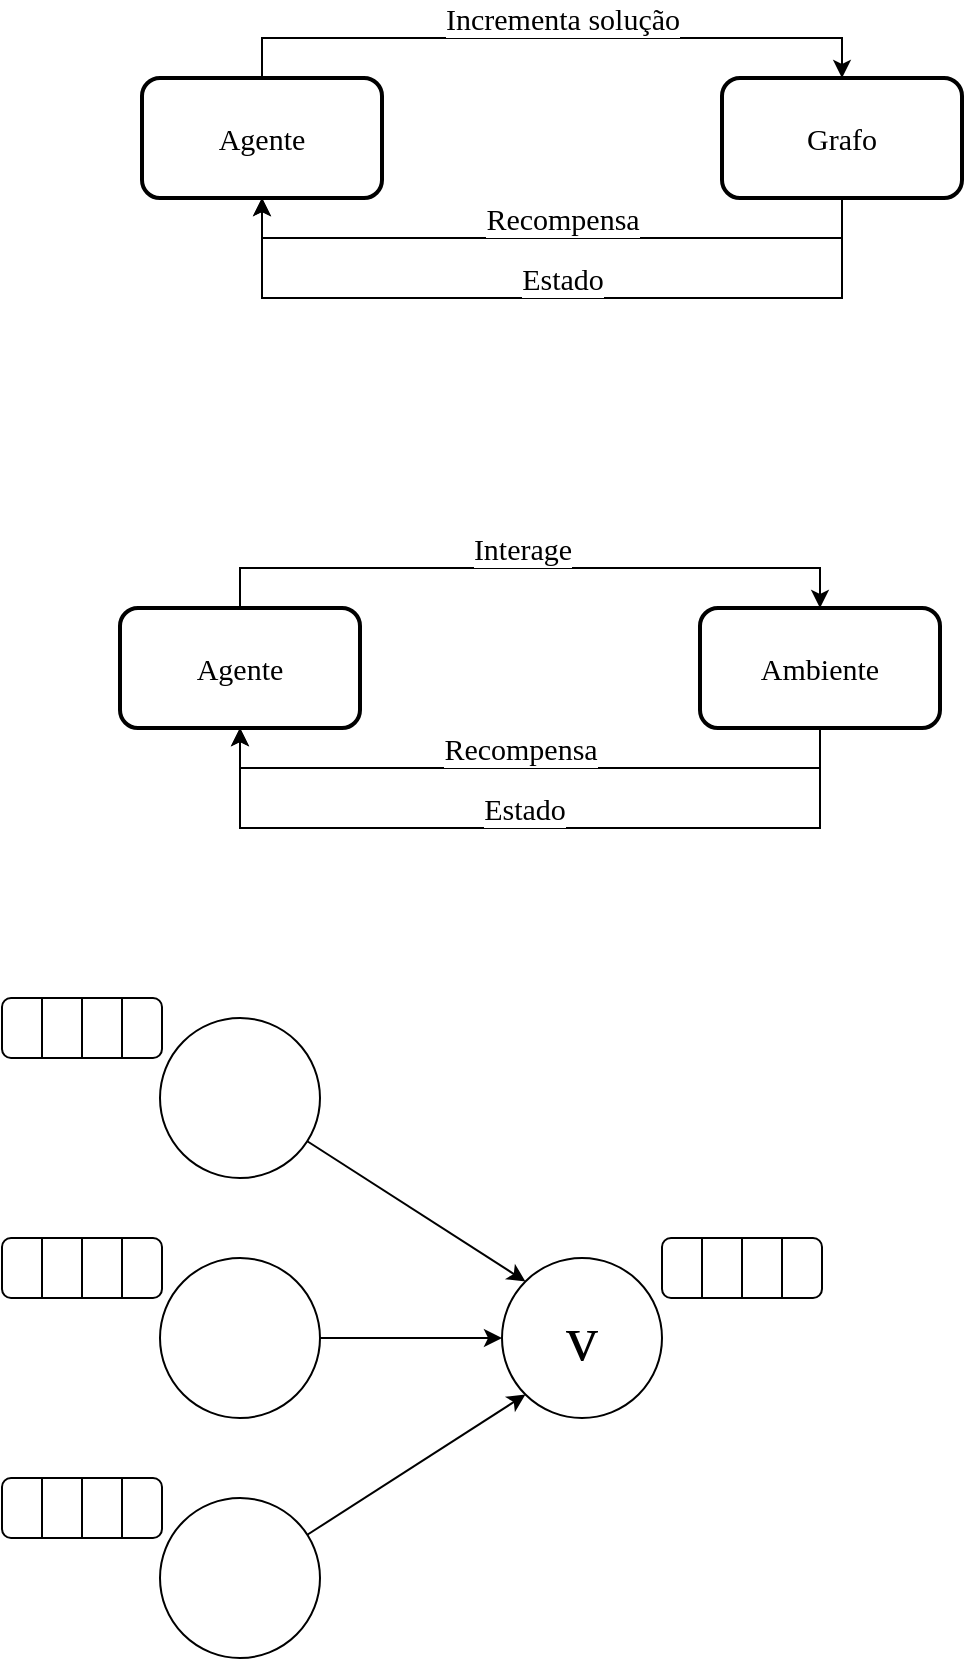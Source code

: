 <mxfile version="28.1.2">
  <diagram name="Page-1" id="2i1mK6InMXPL2LsYngwx">
    <mxGraphModel dx="1186" dy="864" grid="1" gridSize="10" guides="1" tooltips="1" connect="1" arrows="1" fold="1" page="1" pageScale="1" pageWidth="827" pageHeight="1169" math="0" shadow="0">
      <root>
        <mxCell id="0" />
        <mxCell id="1" parent="0" />
        <mxCell id="JUuz6orLKMEw3ZamBeSm-3" style="edgeStyle=orthogonalEdgeStyle;rounded=0;orthogonalLoop=1;jettySize=auto;html=1;entryX=0.5;entryY=0;entryDx=0;entryDy=0;fontFamily=Times New Roman;fontSize=15;" parent="1" source="JUuz6orLKMEw3ZamBeSm-1" target="JUuz6orLKMEw3ZamBeSm-2" edge="1">
          <mxGeometry relative="1" as="geometry">
            <Array as="points">
              <mxPoint x="280" y="320" />
              <mxPoint x="570" y="320" />
            </Array>
          </mxGeometry>
        </mxCell>
        <mxCell id="JUuz6orLKMEw3ZamBeSm-4" value="Incrementa solução" style="edgeLabel;html=1;align=center;verticalAlign=middle;resizable=0;points=[];fontFamily=Times New Roman;fontSize=15;" parent="JUuz6orLKMEw3ZamBeSm-3" vertex="1" connectable="0">
          <mxGeometry x="-0.006" y="-1" relative="1" as="geometry">
            <mxPoint x="6" y="-11" as="offset" />
          </mxGeometry>
        </mxCell>
        <mxCell id="JUuz6orLKMEw3ZamBeSm-1" value="Agente" style="rounded=1;whiteSpace=wrap;html=1;strokeWidth=2;fontFamily=Times New Roman;fontSize=15;" parent="1" vertex="1">
          <mxGeometry x="220" y="340" width="120" height="60" as="geometry" />
        </mxCell>
        <mxCell id="JUuz6orLKMEw3ZamBeSm-5" style="edgeStyle=orthogonalEdgeStyle;rounded=0;orthogonalLoop=1;jettySize=auto;html=1;entryX=0.5;entryY=1;entryDx=0;entryDy=0;fontFamily=Times New Roman;fontSize=15;" parent="1" source="JUuz6orLKMEw3ZamBeSm-2" target="JUuz6orLKMEw3ZamBeSm-1" edge="1">
          <mxGeometry relative="1" as="geometry">
            <Array as="points">
              <mxPoint x="570" y="420" />
              <mxPoint x="280" y="420" />
            </Array>
          </mxGeometry>
        </mxCell>
        <mxCell id="JUuz6orLKMEw3ZamBeSm-6" value="Recompensa" style="edgeLabel;html=1;align=center;verticalAlign=middle;resizable=0;points=[];fontFamily=Times New Roman;fontSize=15;" parent="JUuz6orLKMEw3ZamBeSm-5" vertex="1" connectable="0">
          <mxGeometry x="-0.056" y="1" relative="1" as="geometry">
            <mxPoint x="-4" y="-11" as="offset" />
          </mxGeometry>
        </mxCell>
        <mxCell id="JUuz6orLKMEw3ZamBeSm-2" value="Grafo" style="rounded=1;whiteSpace=wrap;html=1;strokeWidth=2;fontFamily=Times New Roman;fontSize=15;" parent="1" vertex="1">
          <mxGeometry x="510" y="340" width="120" height="60" as="geometry" />
        </mxCell>
        <mxCell id="JUuz6orLKMEw3ZamBeSm-7" style="edgeStyle=orthogonalEdgeStyle;rounded=0;orthogonalLoop=1;jettySize=auto;html=1;entryX=0.5;entryY=1;entryDx=0;entryDy=0;exitX=0.5;exitY=1;exitDx=0;exitDy=0;fontFamily=Times New Roman;fontSize=15;" parent="1" source="JUuz6orLKMEw3ZamBeSm-2" target="JUuz6orLKMEw3ZamBeSm-1" edge="1">
          <mxGeometry relative="1" as="geometry">
            <mxPoint x="570" y="420" as="sourcePoint" />
            <mxPoint x="280" y="420" as="targetPoint" />
            <Array as="points">
              <mxPoint x="570" y="450" />
              <mxPoint x="280" y="450" />
            </Array>
          </mxGeometry>
        </mxCell>
        <mxCell id="JUuz6orLKMEw3ZamBeSm-8" value="Estado" style="edgeLabel;html=1;align=center;verticalAlign=middle;resizable=0;points=[];fontFamily=Times New Roman;fontSize=15;" parent="JUuz6orLKMEw3ZamBeSm-7" vertex="1" connectable="0">
          <mxGeometry x="-0.056" y="1" relative="1" as="geometry">
            <mxPoint x="-6" y="-11" as="offset" />
          </mxGeometry>
        </mxCell>
        <mxCell id="KW5WF26nbx8zZvVIEH4P-1" style="edgeStyle=orthogonalEdgeStyle;rounded=0;orthogonalLoop=1;jettySize=auto;html=1;entryX=0.5;entryY=0;entryDx=0;entryDy=0;fontFamily=Times New Roman;fontSize=15;" parent="1" source="KW5WF26nbx8zZvVIEH4P-3" target="KW5WF26nbx8zZvVIEH4P-6" edge="1">
          <mxGeometry relative="1" as="geometry">
            <Array as="points">
              <mxPoint x="269" y="585" />
              <mxPoint x="559" y="585" />
            </Array>
          </mxGeometry>
        </mxCell>
        <mxCell id="KW5WF26nbx8zZvVIEH4P-2" value="Interage" style="edgeLabel;html=1;align=center;verticalAlign=middle;resizable=0;points=[];fontFamily=Times New Roman;fontSize=15;" parent="KW5WF26nbx8zZvVIEH4P-1" vertex="1" connectable="0">
          <mxGeometry x="-0.006" y="-1" relative="1" as="geometry">
            <mxPoint x="-3" y="-11" as="offset" />
          </mxGeometry>
        </mxCell>
        <mxCell id="KW5WF26nbx8zZvVIEH4P-3" value="Agente" style="rounded=1;whiteSpace=wrap;html=1;strokeWidth=2;fontFamily=Times New Roman;fontSize=15;" parent="1" vertex="1">
          <mxGeometry x="209" y="605" width="120" height="60" as="geometry" />
        </mxCell>
        <mxCell id="KW5WF26nbx8zZvVIEH4P-4" style="edgeStyle=orthogonalEdgeStyle;rounded=0;orthogonalLoop=1;jettySize=auto;html=1;entryX=0.5;entryY=1;entryDx=0;entryDy=0;fontFamily=Times New Roman;fontSize=15;" parent="1" source="KW5WF26nbx8zZvVIEH4P-6" target="KW5WF26nbx8zZvVIEH4P-3" edge="1">
          <mxGeometry relative="1" as="geometry">
            <Array as="points">
              <mxPoint x="559" y="685" />
              <mxPoint x="269" y="685" />
            </Array>
          </mxGeometry>
        </mxCell>
        <mxCell id="KW5WF26nbx8zZvVIEH4P-5" value="Recompensa" style="edgeLabel;html=1;align=center;verticalAlign=middle;resizable=0;points=[];fontFamily=Times New Roman;fontSize=15;" parent="KW5WF26nbx8zZvVIEH4P-4" vertex="1" connectable="0">
          <mxGeometry x="-0.056" y="1" relative="1" as="geometry">
            <mxPoint x="-14" y="-11" as="offset" />
          </mxGeometry>
        </mxCell>
        <mxCell id="KW5WF26nbx8zZvVIEH4P-6" value="Ambiente" style="rounded=1;whiteSpace=wrap;html=1;strokeWidth=2;fontFamily=Times New Roman;fontSize=15;" parent="1" vertex="1">
          <mxGeometry x="499" y="605" width="120" height="60" as="geometry" />
        </mxCell>
        <mxCell id="KW5WF26nbx8zZvVIEH4P-7" style="edgeStyle=orthogonalEdgeStyle;rounded=0;orthogonalLoop=1;jettySize=auto;html=1;entryX=0.5;entryY=1;entryDx=0;entryDy=0;exitX=0.5;exitY=1;exitDx=0;exitDy=0;fontFamily=Times New Roman;fontSize=15;" parent="1" source="KW5WF26nbx8zZvVIEH4P-6" target="KW5WF26nbx8zZvVIEH4P-3" edge="1">
          <mxGeometry relative="1" as="geometry">
            <mxPoint x="559" y="685" as="sourcePoint" />
            <mxPoint x="269" y="685" as="targetPoint" />
            <Array as="points">
              <mxPoint x="559" y="715" />
              <mxPoint x="269" y="715" />
            </Array>
          </mxGeometry>
        </mxCell>
        <mxCell id="KW5WF26nbx8zZvVIEH4P-8" value="Estado" style="edgeLabel;html=1;align=center;verticalAlign=middle;resizable=0;points=[];fontFamily=Times New Roman;fontSize=15;" parent="KW5WF26nbx8zZvVIEH4P-7" vertex="1" connectable="0">
          <mxGeometry x="-0.056" y="1" relative="1" as="geometry">
            <mxPoint x="-14" y="-11" as="offset" />
          </mxGeometry>
        </mxCell>
        <mxCell id="KW5WF26nbx8zZvVIEH4P-9" value="&lt;font style=&quot;font-size: 32px;&quot; face=&quot;Times New Roman&quot;&gt;v&lt;/font&gt;" style="ellipse;whiteSpace=wrap;html=1;aspect=fixed;" parent="1" vertex="1">
          <mxGeometry x="400" y="930" width="80" height="80" as="geometry" />
        </mxCell>
        <mxCell id="KW5WF26nbx8zZvVIEH4P-29" style="rounded=0;orthogonalLoop=1;jettySize=auto;html=1;entryX=0;entryY=0;entryDx=0;entryDy=0;" parent="1" source="KW5WF26nbx8zZvVIEH4P-10" target="KW5WF26nbx8zZvVIEH4P-9" edge="1">
          <mxGeometry relative="1" as="geometry" />
        </mxCell>
        <mxCell id="KW5WF26nbx8zZvVIEH4P-10" value="" style="ellipse;whiteSpace=wrap;html=1;aspect=fixed;" parent="1" vertex="1">
          <mxGeometry x="229" y="810" width="80" height="80" as="geometry" />
        </mxCell>
        <mxCell id="KW5WF26nbx8zZvVIEH4P-30" style="rounded=0;orthogonalLoop=1;jettySize=auto;html=1;entryX=0;entryY=0.5;entryDx=0;entryDy=0;" parent="1" source="KW5WF26nbx8zZvVIEH4P-11" target="KW5WF26nbx8zZvVIEH4P-9" edge="1">
          <mxGeometry relative="1" as="geometry" />
        </mxCell>
        <mxCell id="KW5WF26nbx8zZvVIEH4P-11" value="" style="ellipse;whiteSpace=wrap;html=1;aspect=fixed;" parent="1" vertex="1">
          <mxGeometry x="229" y="930" width="80" height="80" as="geometry" />
        </mxCell>
        <mxCell id="KW5WF26nbx8zZvVIEH4P-31" style="rounded=0;orthogonalLoop=1;jettySize=auto;html=1;entryX=0;entryY=1;entryDx=0;entryDy=0;" parent="1" source="KW5WF26nbx8zZvVIEH4P-12" target="KW5WF26nbx8zZvVIEH4P-9" edge="1">
          <mxGeometry relative="1" as="geometry" />
        </mxCell>
        <mxCell id="KW5WF26nbx8zZvVIEH4P-12" value="" style="ellipse;whiteSpace=wrap;html=1;aspect=fixed;" parent="1" vertex="1">
          <mxGeometry x="229" y="1050" width="80" height="80" as="geometry" />
        </mxCell>
        <mxCell id="KW5WF26nbx8zZvVIEH4P-18" value="" style="group" parent="1" vertex="1" connectable="0">
          <mxGeometry x="150" y="800" width="80" height="30" as="geometry" />
        </mxCell>
        <mxCell id="KW5WF26nbx8zZvVIEH4P-13" value="" style="rounded=1;whiteSpace=wrap;html=1;" parent="KW5WF26nbx8zZvVIEH4P-18" vertex="1">
          <mxGeometry width="80" height="30" as="geometry" />
        </mxCell>
        <mxCell id="KW5WF26nbx8zZvVIEH4P-14" value="" style="endArrow=none;html=1;rounded=0;exitX=0.25;exitY=1;exitDx=0;exitDy=0;entryX=0.25;entryY=0;entryDx=0;entryDy=0;" parent="KW5WF26nbx8zZvVIEH4P-18" source="KW5WF26nbx8zZvVIEH4P-13" target="KW5WF26nbx8zZvVIEH4P-13" edge="1">
          <mxGeometry width="50" height="50" relative="1" as="geometry">
            <mxPoint x="-31" y="50" as="sourcePoint" />
            <mxPoint x="19" as="targetPoint" />
          </mxGeometry>
        </mxCell>
        <mxCell id="KW5WF26nbx8zZvVIEH4P-15" value="" style="endArrow=none;html=1;rounded=0;exitX=0.25;exitY=1;exitDx=0;exitDy=0;entryX=0.25;entryY=0;entryDx=0;entryDy=0;" parent="KW5WF26nbx8zZvVIEH4P-18" edge="1">
          <mxGeometry width="50" height="50" relative="1" as="geometry">
            <mxPoint x="40" y="30" as="sourcePoint" />
            <mxPoint x="40" as="targetPoint" />
          </mxGeometry>
        </mxCell>
        <mxCell id="KW5WF26nbx8zZvVIEH4P-16" value="" style="endArrow=none;html=1;rounded=0;exitX=0.25;exitY=1;exitDx=0;exitDy=0;entryX=0.25;entryY=0;entryDx=0;entryDy=0;" parent="KW5WF26nbx8zZvVIEH4P-18" edge="1">
          <mxGeometry width="50" height="50" relative="1" as="geometry">
            <mxPoint x="60" y="30" as="sourcePoint" />
            <mxPoint x="60" as="targetPoint" />
          </mxGeometry>
        </mxCell>
        <mxCell id="KW5WF26nbx8zZvVIEH4P-19" value="" style="group" parent="1" vertex="1" connectable="0">
          <mxGeometry x="150" y="920" width="80" height="30" as="geometry" />
        </mxCell>
        <mxCell id="KW5WF26nbx8zZvVIEH4P-20" value="" style="rounded=1;whiteSpace=wrap;html=1;" parent="KW5WF26nbx8zZvVIEH4P-19" vertex="1">
          <mxGeometry width="80" height="30" as="geometry" />
        </mxCell>
        <mxCell id="KW5WF26nbx8zZvVIEH4P-21" value="" style="endArrow=none;html=1;rounded=0;exitX=0.25;exitY=1;exitDx=0;exitDy=0;entryX=0.25;entryY=0;entryDx=0;entryDy=0;" parent="KW5WF26nbx8zZvVIEH4P-19" source="KW5WF26nbx8zZvVIEH4P-20" target="KW5WF26nbx8zZvVIEH4P-20" edge="1">
          <mxGeometry width="50" height="50" relative="1" as="geometry">
            <mxPoint x="-31" y="50" as="sourcePoint" />
            <mxPoint x="19" as="targetPoint" />
          </mxGeometry>
        </mxCell>
        <mxCell id="KW5WF26nbx8zZvVIEH4P-22" value="" style="endArrow=none;html=1;rounded=0;exitX=0.25;exitY=1;exitDx=0;exitDy=0;entryX=0.25;entryY=0;entryDx=0;entryDy=0;" parent="KW5WF26nbx8zZvVIEH4P-19" edge="1">
          <mxGeometry width="50" height="50" relative="1" as="geometry">
            <mxPoint x="40" y="30" as="sourcePoint" />
            <mxPoint x="40" as="targetPoint" />
          </mxGeometry>
        </mxCell>
        <mxCell id="KW5WF26nbx8zZvVIEH4P-23" value="" style="endArrow=none;html=1;rounded=0;exitX=0.25;exitY=1;exitDx=0;exitDy=0;entryX=0.25;entryY=0;entryDx=0;entryDy=0;" parent="KW5WF26nbx8zZvVIEH4P-19" edge="1">
          <mxGeometry width="50" height="50" relative="1" as="geometry">
            <mxPoint x="60" y="30" as="sourcePoint" />
            <mxPoint x="60" as="targetPoint" />
          </mxGeometry>
        </mxCell>
        <mxCell id="KW5WF26nbx8zZvVIEH4P-24" value="" style="group" parent="1" vertex="1" connectable="0">
          <mxGeometry x="150" y="1040" width="80" height="30" as="geometry" />
        </mxCell>
        <mxCell id="KW5WF26nbx8zZvVIEH4P-25" value="" style="rounded=1;whiteSpace=wrap;html=1;" parent="KW5WF26nbx8zZvVIEH4P-24" vertex="1">
          <mxGeometry width="80" height="30" as="geometry" />
        </mxCell>
        <mxCell id="KW5WF26nbx8zZvVIEH4P-26" value="" style="endArrow=none;html=1;rounded=0;exitX=0.25;exitY=1;exitDx=0;exitDy=0;entryX=0.25;entryY=0;entryDx=0;entryDy=0;" parent="KW5WF26nbx8zZvVIEH4P-24" source="KW5WF26nbx8zZvVIEH4P-25" target="KW5WF26nbx8zZvVIEH4P-25" edge="1">
          <mxGeometry width="50" height="50" relative="1" as="geometry">
            <mxPoint x="-31" y="50" as="sourcePoint" />
            <mxPoint x="19" as="targetPoint" />
          </mxGeometry>
        </mxCell>
        <mxCell id="KW5WF26nbx8zZvVIEH4P-27" value="" style="endArrow=none;html=1;rounded=0;exitX=0.25;exitY=1;exitDx=0;exitDy=0;entryX=0.25;entryY=0;entryDx=0;entryDy=0;" parent="KW5WF26nbx8zZvVIEH4P-24" edge="1">
          <mxGeometry width="50" height="50" relative="1" as="geometry">
            <mxPoint x="40" y="30" as="sourcePoint" />
            <mxPoint x="40" as="targetPoint" />
          </mxGeometry>
        </mxCell>
        <mxCell id="KW5WF26nbx8zZvVIEH4P-28" value="" style="endArrow=none;html=1;rounded=0;exitX=0.25;exitY=1;exitDx=0;exitDy=0;entryX=0.25;entryY=0;entryDx=0;entryDy=0;" parent="KW5WF26nbx8zZvVIEH4P-24" edge="1">
          <mxGeometry width="50" height="50" relative="1" as="geometry">
            <mxPoint x="60" y="30" as="sourcePoint" />
            <mxPoint x="60" as="targetPoint" />
          </mxGeometry>
        </mxCell>
        <mxCell id="KW5WF26nbx8zZvVIEH4P-32" value="" style="group" parent="1" vertex="1" connectable="0">
          <mxGeometry x="480" y="920" width="80" height="30" as="geometry" />
        </mxCell>
        <mxCell id="KW5WF26nbx8zZvVIEH4P-33" value="" style="rounded=1;whiteSpace=wrap;html=1;" parent="KW5WF26nbx8zZvVIEH4P-32" vertex="1">
          <mxGeometry width="80" height="30" as="geometry" />
        </mxCell>
        <mxCell id="KW5WF26nbx8zZvVIEH4P-34" value="" style="endArrow=none;html=1;rounded=0;exitX=0.25;exitY=1;exitDx=0;exitDy=0;entryX=0.25;entryY=0;entryDx=0;entryDy=0;" parent="KW5WF26nbx8zZvVIEH4P-32" source="KW5WF26nbx8zZvVIEH4P-33" target="KW5WF26nbx8zZvVIEH4P-33" edge="1">
          <mxGeometry width="50" height="50" relative="1" as="geometry">
            <mxPoint x="-31" y="50" as="sourcePoint" />
            <mxPoint x="19" as="targetPoint" />
          </mxGeometry>
        </mxCell>
        <mxCell id="KW5WF26nbx8zZvVIEH4P-35" value="" style="endArrow=none;html=1;rounded=0;exitX=0.25;exitY=1;exitDx=0;exitDy=0;entryX=0.25;entryY=0;entryDx=0;entryDy=0;" parent="KW5WF26nbx8zZvVIEH4P-32" edge="1">
          <mxGeometry width="50" height="50" relative="1" as="geometry">
            <mxPoint x="40" y="30" as="sourcePoint" />
            <mxPoint x="40" as="targetPoint" />
          </mxGeometry>
        </mxCell>
        <mxCell id="KW5WF26nbx8zZvVIEH4P-36" value="" style="endArrow=none;html=1;rounded=0;exitX=0.25;exitY=1;exitDx=0;exitDy=0;entryX=0.25;entryY=0;entryDx=0;entryDy=0;" parent="KW5WF26nbx8zZvVIEH4P-32" edge="1">
          <mxGeometry width="50" height="50" relative="1" as="geometry">
            <mxPoint x="60" y="30" as="sourcePoint" />
            <mxPoint x="60" as="targetPoint" />
          </mxGeometry>
        </mxCell>
      </root>
    </mxGraphModel>
  </diagram>
</mxfile>
